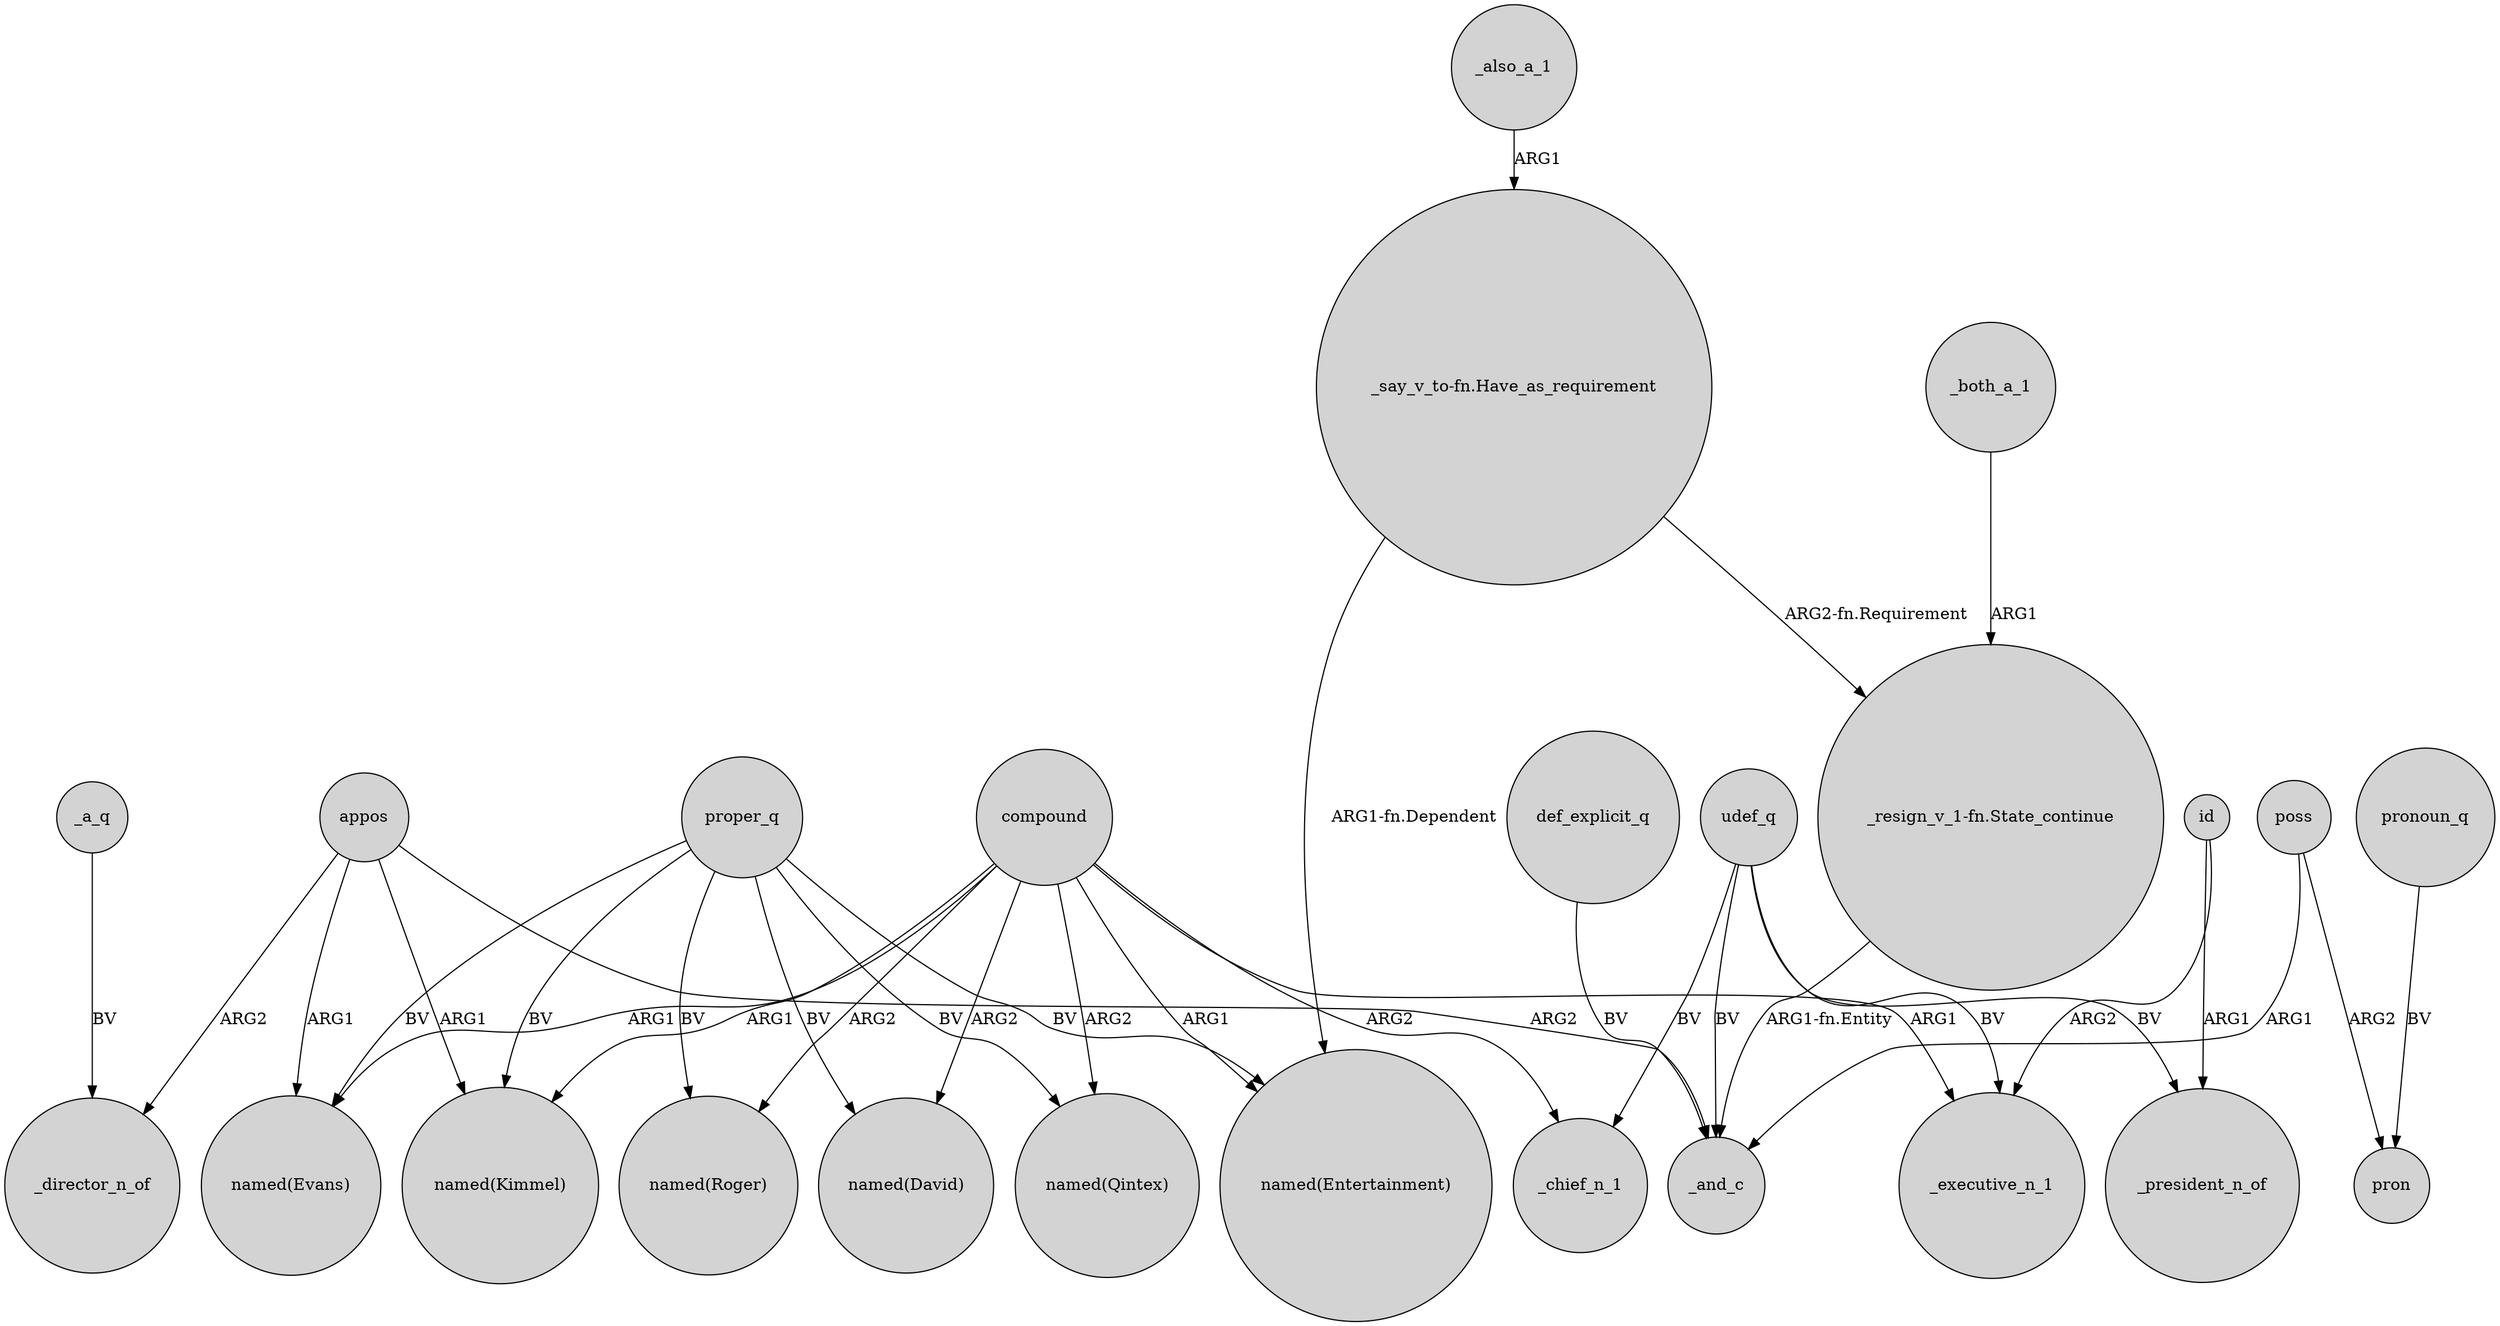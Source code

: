 digraph {
	node [shape=circle style=filled]
	compound -> _chief_n_1 [label=ARG2]
	appos -> _and_c [label=ARG2]
	compound -> "named(Roger)" [label=ARG2]
	_both_a_1 -> "_resign_v_1-fn.State_continue" [label=ARG1]
	"_say_v_to-fn.Have_as_requirement" -> "named(Entertainment)" [label="ARG1-fn.Dependent"]
	id -> _executive_n_1 [label=ARG2]
	udef_q -> _chief_n_1 [label=BV]
	compound -> "named(Kimmel)" [label=ARG1]
	appos -> _director_n_of [label=ARG2]
	udef_q -> _and_c [label=BV]
	compound -> "named(Evans)" [label=ARG1]
	compound -> "named(Entertainment)" [label=ARG1]
	proper_q -> "named(Kimmel)" [label=BV]
	pronoun_q -> pron [label=BV]
	def_explicit_q -> _and_c [label=BV]
	udef_q -> _executive_n_1 [label=BV]
	poss -> pron [label=ARG2]
	id -> _president_n_of [label=ARG1]
	appos -> "named(Evans)" [label=ARG1]
	poss -> _and_c [label=ARG1]
	"_say_v_to-fn.Have_as_requirement" -> "_resign_v_1-fn.State_continue" [label="ARG2-fn.Requirement"]
	"_resign_v_1-fn.State_continue" -> _and_c [label="ARG1-fn.Entity"]
	compound -> _executive_n_1 [label=ARG1]
	proper_q -> "named(Evans)" [label=BV]
	appos -> "named(Kimmel)" [label=ARG1]
	compound -> "named(Qintex)" [label=ARG2]
	proper_q -> "named(Qintex)" [label=BV]
	proper_q -> "named(Entertainment)" [label=BV]
	_a_q -> _director_n_of [label=BV]
	_also_a_1 -> "_say_v_to-fn.Have_as_requirement" [label=ARG1]
	udef_q -> _president_n_of [label=BV]
	proper_q -> "named(Roger)" [label=BV]
	proper_q -> "named(David)" [label=BV]
	compound -> "named(David)" [label=ARG2]
}
